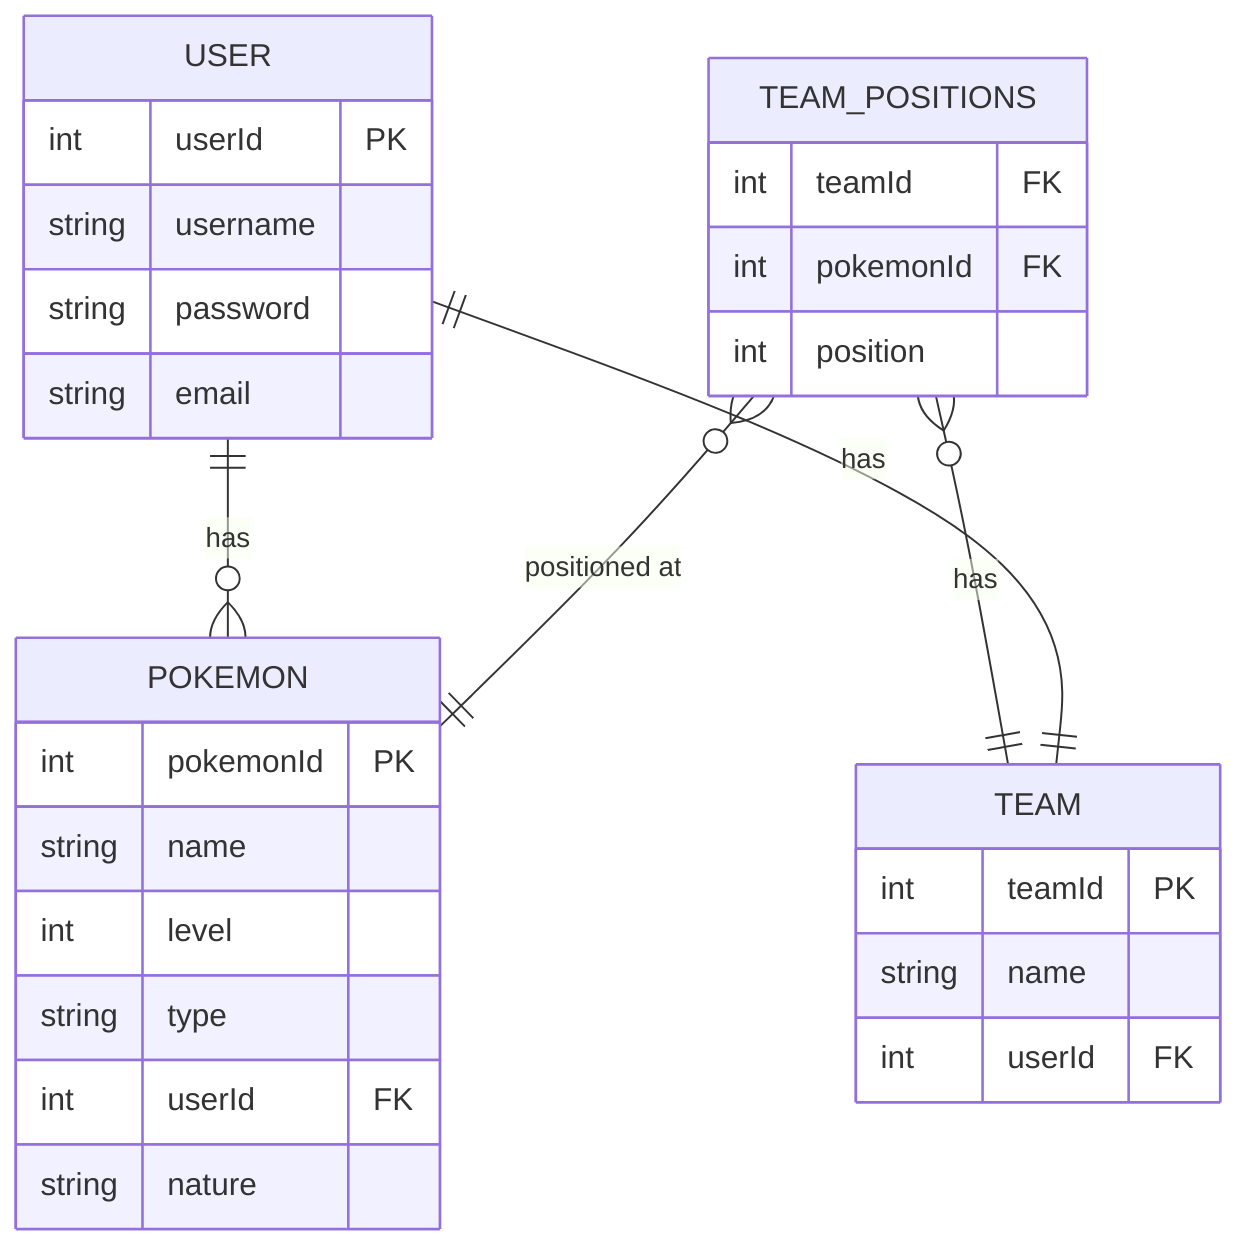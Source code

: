 erDiagram
    USER ||--o{ POKEMON : "has"
    TEAM_POSITIONS o{--|| TEAM: "has"
    TEAM_POSITIONS o{--|| POKEMON: "positioned at"
    USER||--|| TEAM:"has"
    USER {
        int userId PK
        string username
        string password
        string email
    }
    POKEMON {
        int pokemonId PK
        string name
        int level
        string type
        int userId FK
        string nature
    }
    TEAM {
        int teamId PK
        string name
        int userId FK
    }
    TEAM_POSITIONS {
        int teamId FK
        int pokemonId FK
        int position
    }
